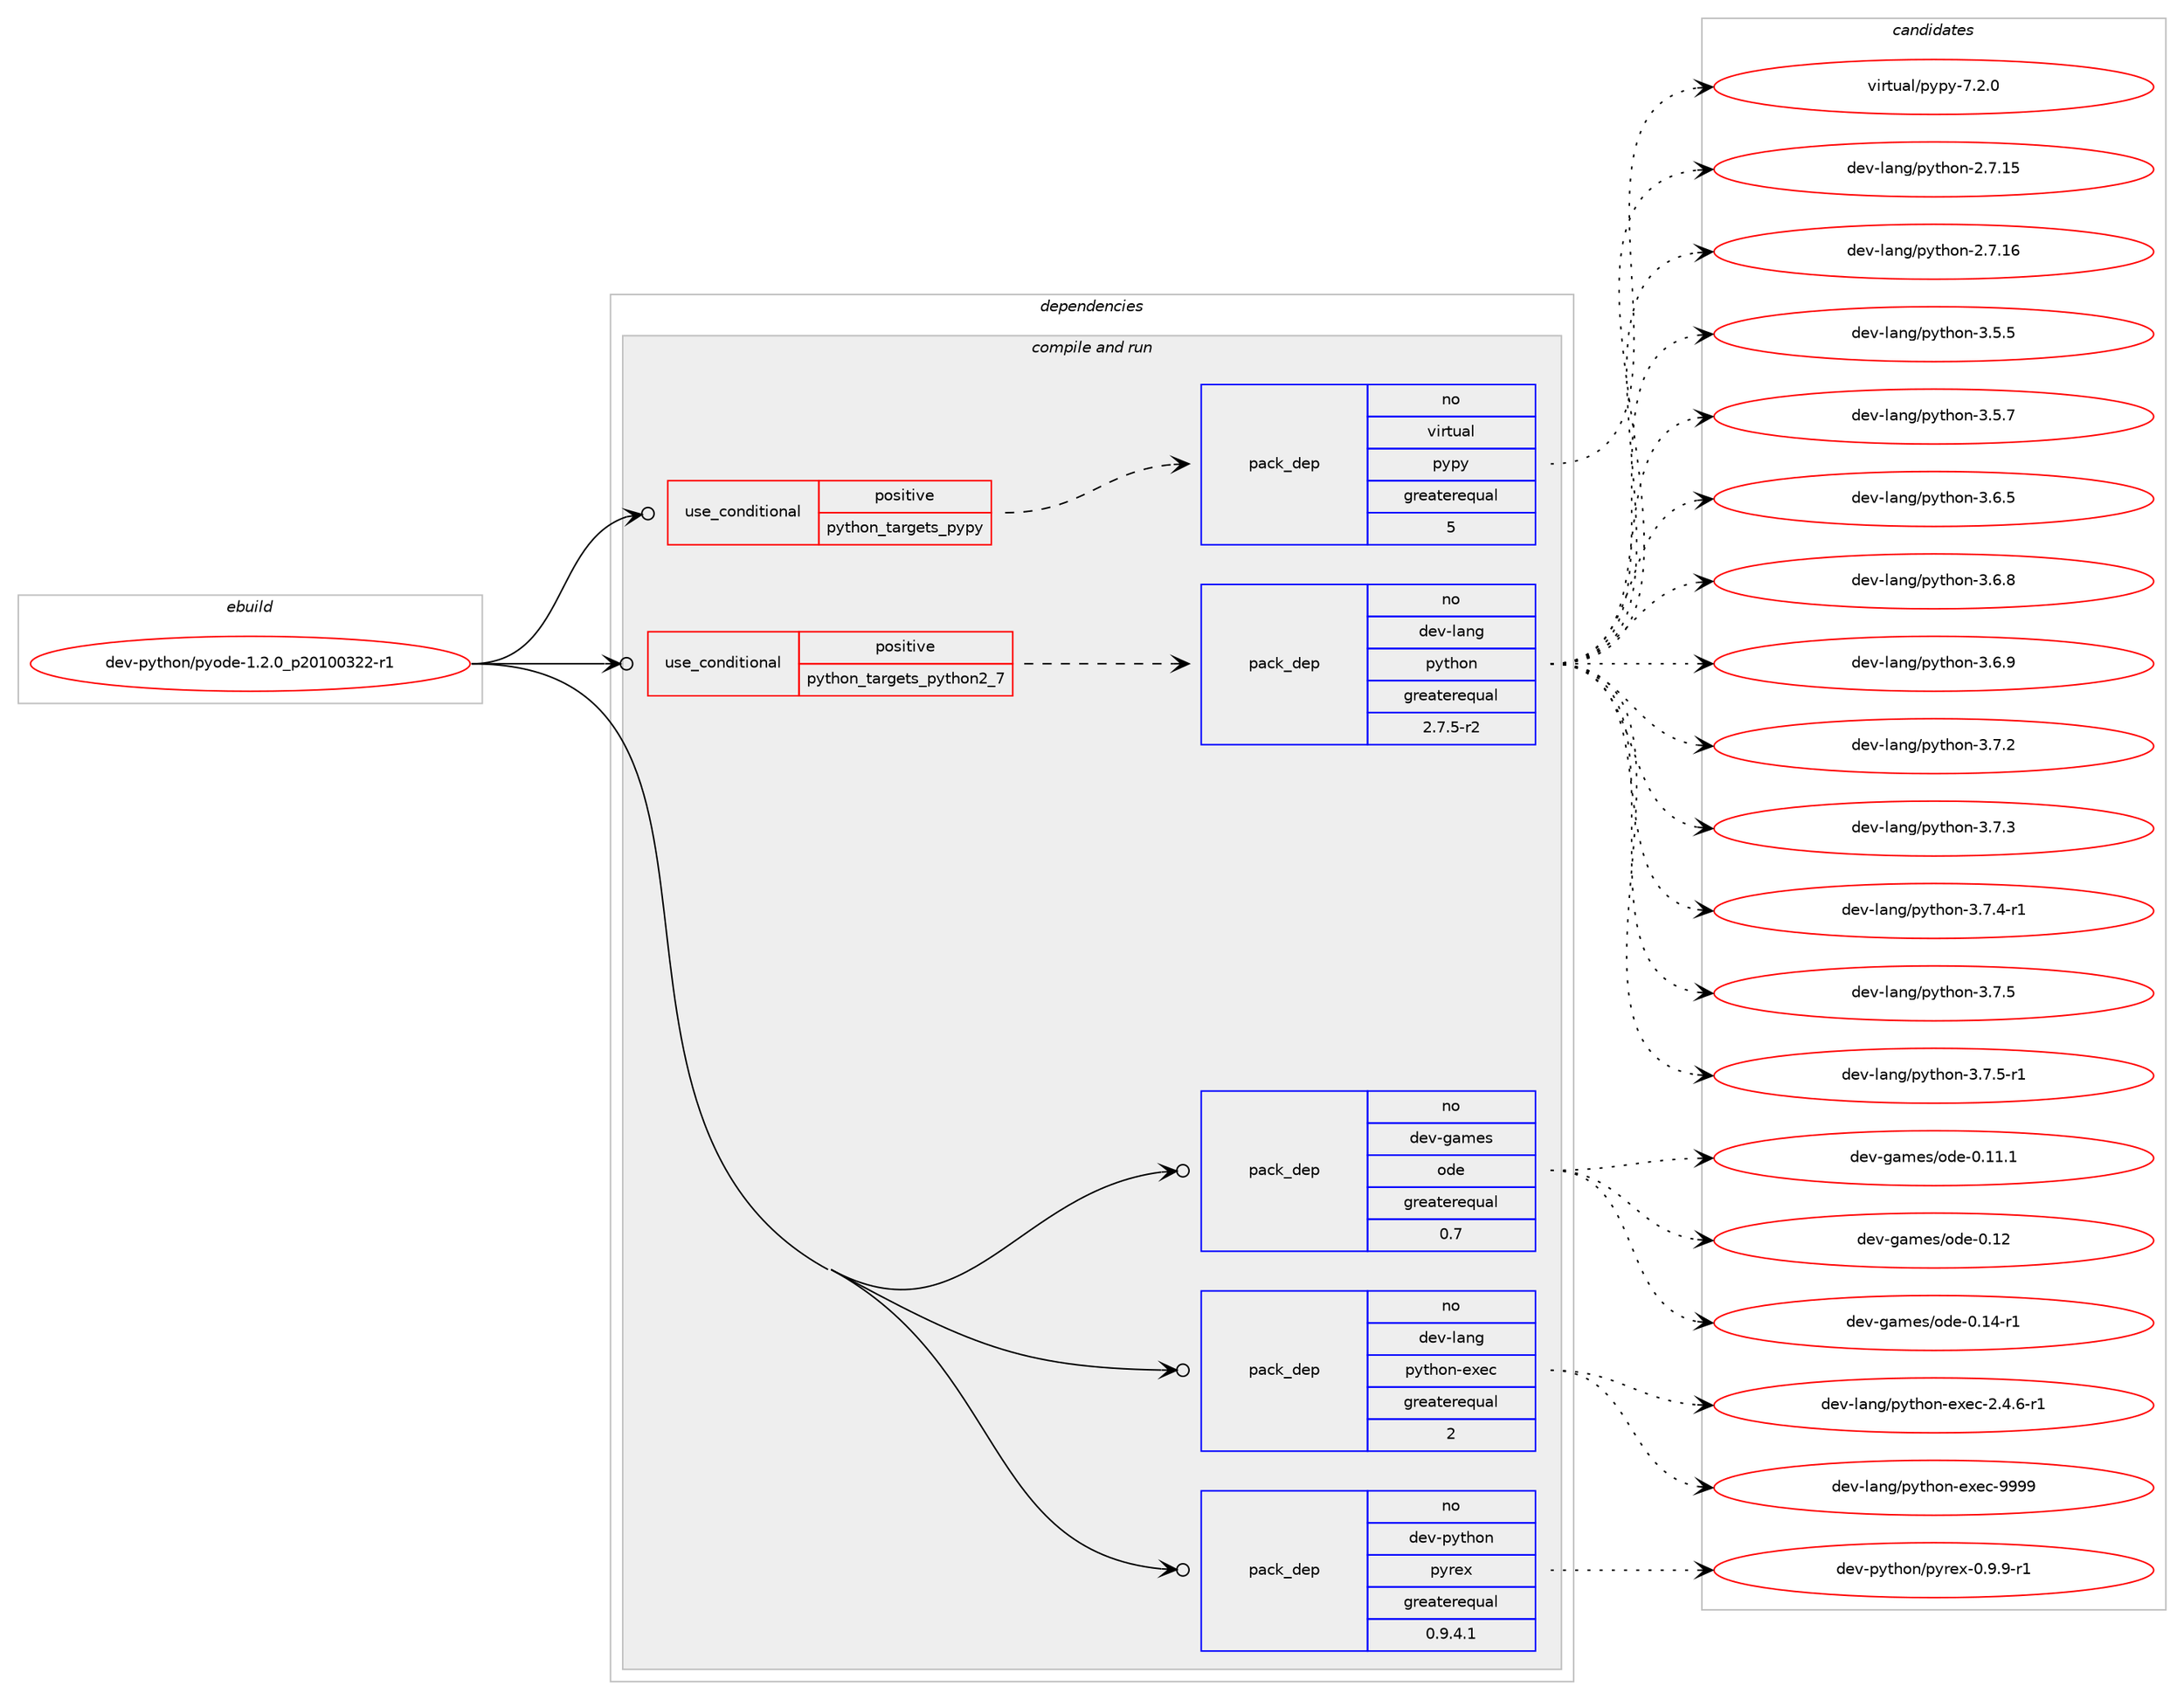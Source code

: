 digraph prolog {

# *************
# Graph options
# *************

newrank=true;
concentrate=true;
compound=true;
graph [rankdir=LR,fontname=Helvetica,fontsize=10,ranksep=1.5];#, ranksep=2.5, nodesep=0.2];
edge  [arrowhead=vee];
node  [fontname=Helvetica,fontsize=10];

# **********
# The ebuild
# **********

subgraph cluster_leftcol {
color=gray;
rank=same;
label=<<i>ebuild</i>>;
id [label="dev-python/pyode-1.2.0_p20100322-r1", color=red, width=4, href="../dev-python/pyode-1.2.0_p20100322-r1.svg"];
}

# ****************
# The dependencies
# ****************

subgraph cluster_midcol {
color=gray;
label=<<i>dependencies</i>>;
subgraph cluster_compile {
fillcolor="#eeeeee";
style=filled;
label=<<i>compile</i>>;
}
subgraph cluster_compileandrun {
fillcolor="#eeeeee";
style=filled;
label=<<i>compile and run</i>>;
subgraph cond146369 {
dependency627301 [label=<<TABLE BORDER="0" CELLBORDER="1" CELLSPACING="0" CELLPADDING="4"><TR><TD ROWSPAN="3" CELLPADDING="10">use_conditional</TD></TR><TR><TD>positive</TD></TR><TR><TD>python_targets_pypy</TD></TR></TABLE>>, shape=none, color=red];
subgraph pack469083 {
dependency627302 [label=<<TABLE BORDER="0" CELLBORDER="1" CELLSPACING="0" CELLPADDING="4" WIDTH="220"><TR><TD ROWSPAN="6" CELLPADDING="30">pack_dep</TD></TR><TR><TD WIDTH="110">no</TD></TR><TR><TD>virtual</TD></TR><TR><TD>pypy</TD></TR><TR><TD>greaterequal</TD></TR><TR><TD>5</TD></TR></TABLE>>, shape=none, color=blue];
}
dependency627301:e -> dependency627302:w [weight=20,style="dashed",arrowhead="vee"];
}
id:e -> dependency627301:w [weight=20,style="solid",arrowhead="odotvee"];
subgraph cond146370 {
dependency627303 [label=<<TABLE BORDER="0" CELLBORDER="1" CELLSPACING="0" CELLPADDING="4"><TR><TD ROWSPAN="3" CELLPADDING="10">use_conditional</TD></TR><TR><TD>positive</TD></TR><TR><TD>python_targets_python2_7</TD></TR></TABLE>>, shape=none, color=red];
subgraph pack469084 {
dependency627304 [label=<<TABLE BORDER="0" CELLBORDER="1" CELLSPACING="0" CELLPADDING="4" WIDTH="220"><TR><TD ROWSPAN="6" CELLPADDING="30">pack_dep</TD></TR><TR><TD WIDTH="110">no</TD></TR><TR><TD>dev-lang</TD></TR><TR><TD>python</TD></TR><TR><TD>greaterequal</TD></TR><TR><TD>2.7.5-r2</TD></TR></TABLE>>, shape=none, color=blue];
}
dependency627303:e -> dependency627304:w [weight=20,style="dashed",arrowhead="vee"];
}
id:e -> dependency627303:w [weight=20,style="solid",arrowhead="odotvee"];
subgraph pack469085 {
dependency627305 [label=<<TABLE BORDER="0" CELLBORDER="1" CELLSPACING="0" CELLPADDING="4" WIDTH="220"><TR><TD ROWSPAN="6" CELLPADDING="30">pack_dep</TD></TR><TR><TD WIDTH="110">no</TD></TR><TR><TD>dev-games</TD></TR><TR><TD>ode</TD></TR><TR><TD>greaterequal</TD></TR><TR><TD>0.7</TD></TR></TABLE>>, shape=none, color=blue];
}
id:e -> dependency627305:w [weight=20,style="solid",arrowhead="odotvee"];
subgraph pack469086 {
dependency627306 [label=<<TABLE BORDER="0" CELLBORDER="1" CELLSPACING="0" CELLPADDING="4" WIDTH="220"><TR><TD ROWSPAN="6" CELLPADDING="30">pack_dep</TD></TR><TR><TD WIDTH="110">no</TD></TR><TR><TD>dev-lang</TD></TR><TR><TD>python-exec</TD></TR><TR><TD>greaterequal</TD></TR><TR><TD>2</TD></TR></TABLE>>, shape=none, color=blue];
}
id:e -> dependency627306:w [weight=20,style="solid",arrowhead="odotvee"];
subgraph pack469087 {
dependency627307 [label=<<TABLE BORDER="0" CELLBORDER="1" CELLSPACING="0" CELLPADDING="4" WIDTH="220"><TR><TD ROWSPAN="6" CELLPADDING="30">pack_dep</TD></TR><TR><TD WIDTH="110">no</TD></TR><TR><TD>dev-python</TD></TR><TR><TD>pyrex</TD></TR><TR><TD>greaterequal</TD></TR><TR><TD>0.9.4.1</TD></TR></TABLE>>, shape=none, color=blue];
}
id:e -> dependency627307:w [weight=20,style="solid",arrowhead="odotvee"];
}
subgraph cluster_run {
fillcolor="#eeeeee";
style=filled;
label=<<i>run</i>>;
}
}

# **************
# The candidates
# **************

subgraph cluster_choices {
rank=same;
color=gray;
label=<<i>candidates</i>>;

subgraph choice469083 {
color=black;
nodesep=1;
choice1181051141161179710847112121112121455546504648 [label="virtual/pypy-7.2.0", color=red, width=4,href="../virtual/pypy-7.2.0.svg"];
dependency627302:e -> choice1181051141161179710847112121112121455546504648:w [style=dotted,weight="100"];
}
subgraph choice469084 {
color=black;
nodesep=1;
choice10010111845108971101034711212111610411111045504655464953 [label="dev-lang/python-2.7.15", color=red, width=4,href="../dev-lang/python-2.7.15.svg"];
choice10010111845108971101034711212111610411111045504655464954 [label="dev-lang/python-2.7.16", color=red, width=4,href="../dev-lang/python-2.7.16.svg"];
choice100101118451089711010347112121116104111110455146534653 [label="dev-lang/python-3.5.5", color=red, width=4,href="../dev-lang/python-3.5.5.svg"];
choice100101118451089711010347112121116104111110455146534655 [label="dev-lang/python-3.5.7", color=red, width=4,href="../dev-lang/python-3.5.7.svg"];
choice100101118451089711010347112121116104111110455146544653 [label="dev-lang/python-3.6.5", color=red, width=4,href="../dev-lang/python-3.6.5.svg"];
choice100101118451089711010347112121116104111110455146544656 [label="dev-lang/python-3.6.8", color=red, width=4,href="../dev-lang/python-3.6.8.svg"];
choice100101118451089711010347112121116104111110455146544657 [label="dev-lang/python-3.6.9", color=red, width=4,href="../dev-lang/python-3.6.9.svg"];
choice100101118451089711010347112121116104111110455146554650 [label="dev-lang/python-3.7.2", color=red, width=4,href="../dev-lang/python-3.7.2.svg"];
choice100101118451089711010347112121116104111110455146554651 [label="dev-lang/python-3.7.3", color=red, width=4,href="../dev-lang/python-3.7.3.svg"];
choice1001011184510897110103471121211161041111104551465546524511449 [label="dev-lang/python-3.7.4-r1", color=red, width=4,href="../dev-lang/python-3.7.4-r1.svg"];
choice100101118451089711010347112121116104111110455146554653 [label="dev-lang/python-3.7.5", color=red, width=4,href="../dev-lang/python-3.7.5.svg"];
choice1001011184510897110103471121211161041111104551465546534511449 [label="dev-lang/python-3.7.5-r1", color=red, width=4,href="../dev-lang/python-3.7.5-r1.svg"];
dependency627304:e -> choice10010111845108971101034711212111610411111045504655464953:w [style=dotted,weight="100"];
dependency627304:e -> choice10010111845108971101034711212111610411111045504655464954:w [style=dotted,weight="100"];
dependency627304:e -> choice100101118451089711010347112121116104111110455146534653:w [style=dotted,weight="100"];
dependency627304:e -> choice100101118451089711010347112121116104111110455146534655:w [style=dotted,weight="100"];
dependency627304:e -> choice100101118451089711010347112121116104111110455146544653:w [style=dotted,weight="100"];
dependency627304:e -> choice100101118451089711010347112121116104111110455146544656:w [style=dotted,weight="100"];
dependency627304:e -> choice100101118451089711010347112121116104111110455146544657:w [style=dotted,weight="100"];
dependency627304:e -> choice100101118451089711010347112121116104111110455146554650:w [style=dotted,weight="100"];
dependency627304:e -> choice100101118451089711010347112121116104111110455146554651:w [style=dotted,weight="100"];
dependency627304:e -> choice1001011184510897110103471121211161041111104551465546524511449:w [style=dotted,weight="100"];
dependency627304:e -> choice100101118451089711010347112121116104111110455146554653:w [style=dotted,weight="100"];
dependency627304:e -> choice1001011184510897110103471121211161041111104551465546534511449:w [style=dotted,weight="100"];
}
subgraph choice469085 {
color=black;
nodesep=1;
choice10010111845103971091011154711110010145484649494649 [label="dev-games/ode-0.11.1", color=red, width=4,href="../dev-games/ode-0.11.1.svg"];
choice1001011184510397109101115471111001014548464950 [label="dev-games/ode-0.12", color=red, width=4,href="../dev-games/ode-0.12.svg"];
choice10010111845103971091011154711110010145484649524511449 [label="dev-games/ode-0.14-r1", color=red, width=4,href="../dev-games/ode-0.14-r1.svg"];
dependency627305:e -> choice10010111845103971091011154711110010145484649494649:w [style=dotted,weight="100"];
dependency627305:e -> choice1001011184510397109101115471111001014548464950:w [style=dotted,weight="100"];
dependency627305:e -> choice10010111845103971091011154711110010145484649524511449:w [style=dotted,weight="100"];
}
subgraph choice469086 {
color=black;
nodesep=1;
choice10010111845108971101034711212111610411111045101120101994550465246544511449 [label="dev-lang/python-exec-2.4.6-r1", color=red, width=4,href="../dev-lang/python-exec-2.4.6-r1.svg"];
choice10010111845108971101034711212111610411111045101120101994557575757 [label="dev-lang/python-exec-9999", color=red, width=4,href="../dev-lang/python-exec-9999.svg"];
dependency627306:e -> choice10010111845108971101034711212111610411111045101120101994550465246544511449:w [style=dotted,weight="100"];
dependency627306:e -> choice10010111845108971101034711212111610411111045101120101994557575757:w [style=dotted,weight="100"];
}
subgraph choice469087 {
color=black;
nodesep=1;
choice10010111845112121116104111110471121211141011204548465746574511449 [label="dev-python/pyrex-0.9.9-r1", color=red, width=4,href="../dev-python/pyrex-0.9.9-r1.svg"];
dependency627307:e -> choice10010111845112121116104111110471121211141011204548465746574511449:w [style=dotted,weight="100"];
}
}

}
